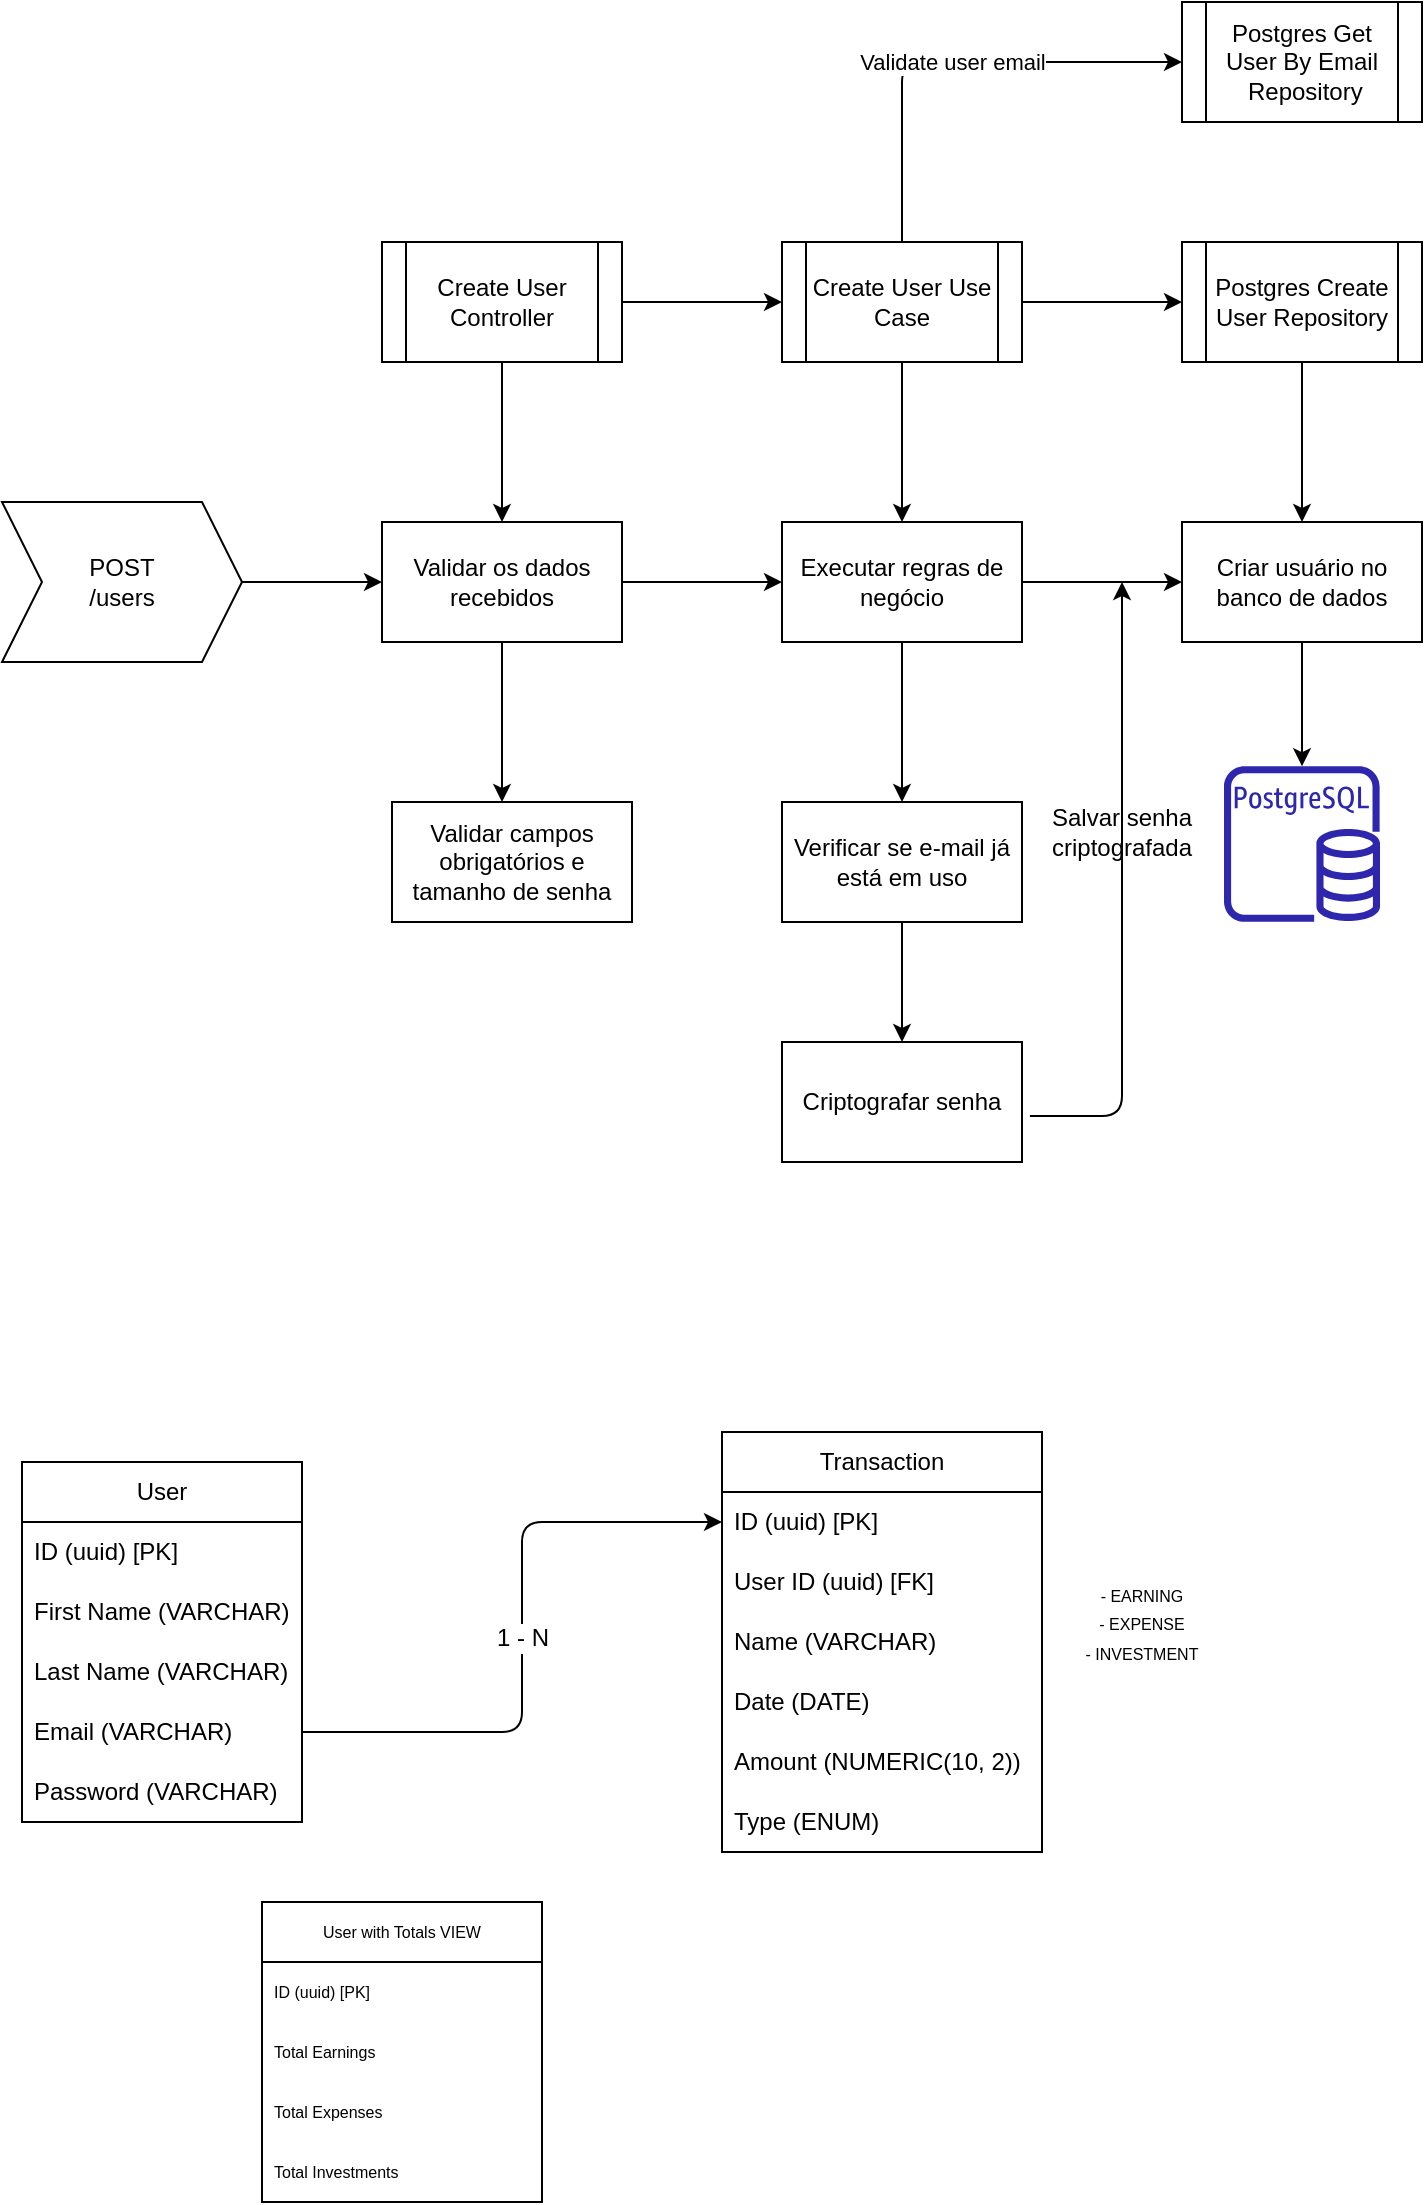 <mxfile>
    <diagram id="wibsMWzVle5SGEz2CT0J" name="Page-1">
        <mxGraphModel dx="1156" dy="1768" grid="1" gridSize="10" guides="1" tooltips="1" connect="1" arrows="1" fold="1" page="1" pageScale="1" pageWidth="850" pageHeight="1100" background="none" math="0" shadow="0">
            <root>
                <mxCell id="0"/>
                <mxCell id="1" parent="0"/>
                <mxCell id="2" value="User" style="swimlane;fontStyle=0;childLayout=stackLayout;horizontal=1;startSize=30;horizontalStack=0;resizeParent=1;resizeParentMax=0;resizeLast=0;collapsible=1;marginBottom=0;whiteSpace=wrap;html=1;" parent="1" vertex="1">
                    <mxGeometry x="120" y="510" width="140" height="180" as="geometry"/>
                </mxCell>
                <mxCell id="3" value="ID (uuid) [PK]" style="text;strokeColor=none;fillColor=none;align=left;verticalAlign=middle;spacingLeft=4;spacingRight=4;overflow=hidden;points=[[0,0.5],[1,0.5]];portConstraint=eastwest;rotatable=0;whiteSpace=wrap;html=1;" parent="2" vertex="1">
                    <mxGeometry y="30" width="140" height="30" as="geometry"/>
                </mxCell>
                <mxCell id="4" value="First Name (VARCHAR)" style="text;strokeColor=none;fillColor=none;align=left;verticalAlign=middle;spacingLeft=4;spacingRight=4;overflow=hidden;points=[[0,0.5],[1,0.5]];portConstraint=eastwest;rotatable=0;whiteSpace=wrap;html=1;" parent="2" vertex="1">
                    <mxGeometry y="60" width="140" height="30" as="geometry"/>
                </mxCell>
                <mxCell id="5" value="Last Name (VARCHAR)" style="text;strokeColor=none;fillColor=none;align=left;verticalAlign=middle;spacingLeft=4;spacingRight=4;overflow=hidden;points=[[0,0.5],[1,0.5]];portConstraint=eastwest;rotatable=0;whiteSpace=wrap;html=1;" parent="2" vertex="1">
                    <mxGeometry y="90" width="140" height="30" as="geometry"/>
                </mxCell>
                <mxCell id="6" value="Email (VARCHAR)" style="text;strokeColor=none;fillColor=none;align=left;verticalAlign=middle;spacingLeft=4;spacingRight=4;overflow=hidden;points=[[0,0.5],[1,0.5]];portConstraint=eastwest;rotatable=0;whiteSpace=wrap;html=1;" parent="2" vertex="1">
                    <mxGeometry y="120" width="140" height="30" as="geometry"/>
                </mxCell>
                <mxCell id="7" value="Password (VARCHAR)" style="text;strokeColor=none;fillColor=none;align=left;verticalAlign=middle;spacingLeft=4;spacingRight=4;overflow=hidden;points=[[0,0.5],[1,0.5]];portConstraint=eastwest;rotatable=0;whiteSpace=wrap;html=1;" parent="2" vertex="1">
                    <mxGeometry y="150" width="140" height="30" as="geometry"/>
                </mxCell>
                <mxCell id="8" value="Transaction" style="swimlane;fontStyle=0;childLayout=stackLayout;horizontal=1;startSize=30;horizontalStack=0;resizeParent=1;resizeParentMax=0;resizeLast=0;collapsible=1;marginBottom=0;whiteSpace=wrap;html=1;" parent="1" vertex="1">
                    <mxGeometry x="470" y="495" width="160" height="210" as="geometry"/>
                </mxCell>
                <mxCell id="12" value="ID (uuid) [PK]" style="text;strokeColor=none;fillColor=none;align=left;verticalAlign=middle;spacingLeft=4;spacingRight=4;overflow=hidden;points=[[0,0.5],[1,0.5]];portConstraint=eastwest;rotatable=0;whiteSpace=wrap;html=1;" parent="8" vertex="1">
                    <mxGeometry y="30" width="160" height="30" as="geometry"/>
                </mxCell>
                <mxCell id="9" value="User ID (uuid) [FK]" style="text;strokeColor=none;fillColor=none;align=left;verticalAlign=middle;spacingLeft=4;spacingRight=4;overflow=hidden;points=[[0,0.5],[1,0.5]];portConstraint=eastwest;rotatable=0;whiteSpace=wrap;html=1;" parent="8" vertex="1">
                    <mxGeometry y="60" width="160" height="30" as="geometry"/>
                </mxCell>
                <mxCell id="10" value="Name (VARCHAR)" style="text;strokeColor=none;fillColor=none;align=left;verticalAlign=middle;spacingLeft=4;spacingRight=4;overflow=hidden;points=[[0,0.5],[1,0.5]];portConstraint=eastwest;rotatable=0;whiteSpace=wrap;html=1;" parent="8" vertex="1">
                    <mxGeometry y="90" width="160" height="30" as="geometry"/>
                </mxCell>
                <mxCell id="11" value="Date (DATE)" style="text;strokeColor=none;fillColor=none;align=left;verticalAlign=middle;spacingLeft=4;spacingRight=4;overflow=hidden;points=[[0,0.5],[1,0.5]];portConstraint=eastwest;rotatable=0;whiteSpace=wrap;html=1;" parent="8" vertex="1">
                    <mxGeometry y="120" width="160" height="30" as="geometry"/>
                </mxCell>
                <mxCell id="13" value="Amount (NUMERIC(10, 2))" style="text;strokeColor=none;fillColor=none;align=left;verticalAlign=middle;spacingLeft=4;spacingRight=4;overflow=hidden;points=[[0,0.5],[1,0.5]];portConstraint=eastwest;rotatable=0;whiteSpace=wrap;html=1;" parent="8" vertex="1">
                    <mxGeometry y="150" width="160" height="30" as="geometry"/>
                </mxCell>
                <mxCell id="14" value="Type (ENUM)" style="text;strokeColor=none;fillColor=none;align=left;verticalAlign=middle;spacingLeft=4;spacingRight=4;overflow=hidden;points=[[0,0.5],[1,0.5]];portConstraint=eastwest;rotatable=0;whiteSpace=wrap;html=1;" parent="8" vertex="1">
                    <mxGeometry y="180" width="160" height="30" as="geometry"/>
                </mxCell>
                <mxCell id="15" value="&lt;font style=&quot;font-size: 8px;&quot;&gt;- EARNING&lt;br&gt;- EXPENSE&lt;br&gt;- INVESTMENT&lt;/font&gt;" style="text;html=1;strokeColor=none;fillColor=none;align=center;verticalAlign=middle;whiteSpace=wrap;rounded=0;" parent="1" vertex="1">
                    <mxGeometry x="640" y="570" width="80" height="40" as="geometry"/>
                </mxCell>
                <mxCell id="17" value="User with Totals VIEW" style="swimlane;fontStyle=0;childLayout=stackLayout;horizontal=1;startSize=30;horizontalStack=0;resizeParent=1;resizeParentMax=0;resizeLast=0;collapsible=1;marginBottom=0;whiteSpace=wrap;html=1;fontSize=8;" parent="1" vertex="1">
                    <mxGeometry x="240" y="730" width="140" height="150" as="geometry"/>
                </mxCell>
                <mxCell id="18" value="ID (uuid) [PK]" style="text;strokeColor=none;fillColor=none;align=left;verticalAlign=middle;spacingLeft=4;spacingRight=4;overflow=hidden;points=[[0,0.5],[1,0.5]];portConstraint=eastwest;rotatable=0;whiteSpace=wrap;html=1;fontSize=8;" parent="17" vertex="1">
                    <mxGeometry y="30" width="140" height="30" as="geometry"/>
                </mxCell>
                <mxCell id="19" value="Total Earnings" style="text;strokeColor=none;fillColor=none;align=left;verticalAlign=middle;spacingLeft=4;spacingRight=4;overflow=hidden;points=[[0,0.5],[1,0.5]];portConstraint=eastwest;rotatable=0;whiteSpace=wrap;html=1;fontSize=8;" parent="17" vertex="1">
                    <mxGeometry y="60" width="140" height="30" as="geometry"/>
                </mxCell>
                <mxCell id="20" value="Total Expenses" style="text;strokeColor=none;fillColor=none;align=left;verticalAlign=middle;spacingLeft=4;spacingRight=4;overflow=hidden;points=[[0,0.5],[1,0.5]];portConstraint=eastwest;rotatable=0;whiteSpace=wrap;html=1;fontSize=8;" parent="17" vertex="1">
                    <mxGeometry y="90" width="140" height="30" as="geometry"/>
                </mxCell>
                <mxCell id="21" value="Total Investments" style="text;strokeColor=none;fillColor=none;align=left;verticalAlign=middle;spacingLeft=4;spacingRight=4;overflow=hidden;points=[[0,0.5],[1,0.5]];portConstraint=eastwest;rotatable=0;whiteSpace=wrap;html=1;fontSize=8;" parent="17" vertex="1">
                    <mxGeometry y="120" width="140" height="30" as="geometry"/>
                </mxCell>
                <mxCell id="30" value="&lt;font style=&quot;font-size: 12px;&quot;&gt;1 - N&lt;/font&gt;" style="edgeStyle=none;html=1;exitX=1;exitY=0.5;exitDx=0;exitDy=0;entryX=0;entryY=0.5;entryDx=0;entryDy=0;fontSize=8;" parent="1" source="6" target="12" edge="1">
                    <mxGeometry relative="1" as="geometry">
                        <Array as="points">
                            <mxPoint x="330" y="645"/>
                            <mxPoint x="370" y="645"/>
                            <mxPoint x="370" y="590"/>
                            <mxPoint x="370" y="540"/>
                        </Array>
                    </mxGeometry>
                </mxCell>
                <mxCell id="34" value="" style="edgeStyle=none;html=1;" parent="1" target="33" edge="1">
                    <mxGeometry relative="1" as="geometry">
                        <mxPoint x="230" y="70" as="sourcePoint"/>
                    </mxGeometry>
                </mxCell>
                <mxCell id="31" value="POST&lt;br&gt;/users" style="shape=step;perimeter=stepPerimeter;whiteSpace=wrap;html=1;fixedSize=1;" parent="1" vertex="1">
                    <mxGeometry x="110" y="30" width="120" height="80" as="geometry"/>
                </mxCell>
                <mxCell id="36" value="" style="edgeStyle=none;html=1;" parent="1" source="33" target="35" edge="1">
                    <mxGeometry relative="1" as="geometry"/>
                </mxCell>
                <mxCell id="40" value="" style="edgeStyle=none;html=1;" parent="1" source="33" edge="1">
                    <mxGeometry relative="1" as="geometry">
                        <mxPoint x="360" y="180" as="targetPoint"/>
                    </mxGeometry>
                </mxCell>
                <mxCell id="33" value="Validar os dados recebidos" style="whiteSpace=wrap;html=1;" parent="1" vertex="1">
                    <mxGeometry x="300" y="40" width="120" height="60" as="geometry"/>
                </mxCell>
                <mxCell id="38" value="" style="edgeStyle=none;html=1;" parent="1" source="35" edge="1">
                    <mxGeometry relative="1" as="geometry">
                        <mxPoint x="700" y="70" as="targetPoint"/>
                        <Array as="points">
                            <mxPoint x="650" y="70"/>
                            <mxPoint x="670" y="70"/>
                        </Array>
                    </mxGeometry>
                </mxCell>
                <mxCell id="42" value="" style="edgeStyle=none;html=1;" parent="1" source="35" edge="1">
                    <mxGeometry relative="1" as="geometry">
                        <mxPoint x="560" y="180" as="targetPoint"/>
                    </mxGeometry>
                </mxCell>
                <mxCell id="35" value="Executar regras de negócio" style="whiteSpace=wrap;html=1;" parent="1" vertex="1">
                    <mxGeometry x="500" y="40" width="120" height="60" as="geometry"/>
                </mxCell>
                <mxCell id="44" value="" style="edgeStyle=none;html=1;" parent="1" edge="1">
                    <mxGeometry relative="1" as="geometry">
                        <mxPoint x="760" y="100" as="sourcePoint"/>
                        <mxPoint x="760" y="162.098" as="targetPoint"/>
                    </mxGeometry>
                </mxCell>
                <mxCell id="37" value="Criar usuário no banco de dados" style="whiteSpace=wrap;html=1;" parent="1" vertex="1">
                    <mxGeometry x="700" y="40" width="120" height="60" as="geometry"/>
                </mxCell>
                <mxCell id="39" value="Validar campos obrigatórios e tamanho de senha" style="whiteSpace=wrap;html=1;" parent="1" vertex="1">
                    <mxGeometry x="305" y="180" width="120" height="60" as="geometry"/>
                </mxCell>
                <mxCell id="54" style="edgeStyle=none;html=1;entryX=0.5;entryY=0;entryDx=0;entryDy=0;" parent="1" source="41" target="53" edge="1">
                    <mxGeometry relative="1" as="geometry"/>
                </mxCell>
                <mxCell id="41" value="Verificar se e-mail já está em uso" style="whiteSpace=wrap;html=1;" parent="1" vertex="1">
                    <mxGeometry x="500" y="180" width="120" height="60" as="geometry"/>
                </mxCell>
                <mxCell id="43" value="" style="sketch=0;outlineConnect=0;fontColor=#232F3E;gradientColor=none;fillColor=#2E27AD;strokeColor=none;dashed=0;verticalLabelPosition=bottom;verticalAlign=top;align=center;html=1;fontSize=12;fontStyle=0;aspect=fixed;pointerEvents=1;shape=mxgraph.aws4.rds_postgresql_instance;" parent="1" vertex="1">
                    <mxGeometry x="721" y="162" width="78" height="78" as="geometry"/>
                </mxCell>
                <mxCell id="48" style="edgeStyle=none;html=1;entryX=0.5;entryY=0;entryDx=0;entryDy=0;" parent="1" source="46" target="33" edge="1">
                    <mxGeometry relative="1" as="geometry"/>
                </mxCell>
                <mxCell id="58" style="edgeStyle=none;html=1;entryX=0;entryY=0.5;entryDx=0;entryDy=0;" edge="1" parent="1" source="46" target="49">
                    <mxGeometry relative="1" as="geometry"/>
                </mxCell>
                <mxCell id="46" value="Create User Controller" style="shape=process;whiteSpace=wrap;html=1;backgroundOutline=1;" parent="1" vertex="1">
                    <mxGeometry x="300" y="-100" width="120" height="60" as="geometry"/>
                </mxCell>
                <mxCell id="50" style="edgeStyle=none;html=1;entryX=0.5;entryY=0;entryDx=0;entryDy=0;" parent="1" source="49" target="35" edge="1">
                    <mxGeometry relative="1" as="geometry"/>
                </mxCell>
                <mxCell id="57" value="Validate user email&lt;br&gt;" style="edgeStyle=none;html=1;entryX=0;entryY=0.5;entryDx=0;entryDy=0;" edge="1" parent="1" source="49" target="56">
                    <mxGeometry relative="1" as="geometry">
                        <Array as="points">
                            <mxPoint x="560" y="-190"/>
                            <mxPoint x="640" y="-190"/>
                        </Array>
                    </mxGeometry>
                </mxCell>
                <mxCell id="59" style="edgeStyle=none;html=1;entryX=0;entryY=0.5;entryDx=0;entryDy=0;" edge="1" parent="1" source="49" target="51">
                    <mxGeometry relative="1" as="geometry"/>
                </mxCell>
                <mxCell id="49" value="Create User Use Case" style="shape=process;whiteSpace=wrap;html=1;backgroundOutline=1;" parent="1" vertex="1">
                    <mxGeometry x="500" y="-100" width="120" height="60" as="geometry"/>
                </mxCell>
                <mxCell id="52" style="edgeStyle=none;html=1;entryX=0.5;entryY=0;entryDx=0;entryDy=0;" parent="1" source="51" target="37" edge="1">
                    <mxGeometry relative="1" as="geometry"/>
                </mxCell>
                <mxCell id="51" value="Postgres Create User Repository" style="shape=process;whiteSpace=wrap;html=1;backgroundOutline=1;" parent="1" vertex="1">
                    <mxGeometry x="700" y="-100" width="120" height="60" as="geometry"/>
                </mxCell>
                <mxCell id="55" style="edgeStyle=none;html=1;exitX=1.033;exitY=0.617;exitDx=0;exitDy=0;exitPerimeter=0;" parent="1" source="53" edge="1">
                    <mxGeometry relative="1" as="geometry">
                        <mxPoint x="670" y="70" as="targetPoint"/>
                        <mxPoint x="680" y="320" as="sourcePoint"/>
                        <Array as="points">
                            <mxPoint x="670" y="337"/>
                            <mxPoint x="670" y="200"/>
                        </Array>
                    </mxGeometry>
                </mxCell>
                <mxCell id="53" value="Criptografar senha" style="whiteSpace=wrap;html=1;" parent="1" vertex="1">
                    <mxGeometry x="500" y="300" width="120" height="60" as="geometry"/>
                </mxCell>
                <mxCell id="56" value="Postgres Get User By Email&lt;br&gt;&amp;nbsp;Repository" style="shape=process;whiteSpace=wrap;html=1;backgroundOutline=1;" vertex="1" parent="1">
                    <mxGeometry x="700" y="-220" width="120" height="60" as="geometry"/>
                </mxCell>
                <mxCell id="62" value="Salvar senha criptografada&lt;br&gt;" style="text;html=1;strokeColor=none;fillColor=none;align=center;verticalAlign=middle;whiteSpace=wrap;rounded=0;" vertex="1" parent="1">
                    <mxGeometry x="640" y="180" width="60" height="30" as="geometry"/>
                </mxCell>
            </root>
        </mxGraphModel>
    </diagram>
</mxfile>